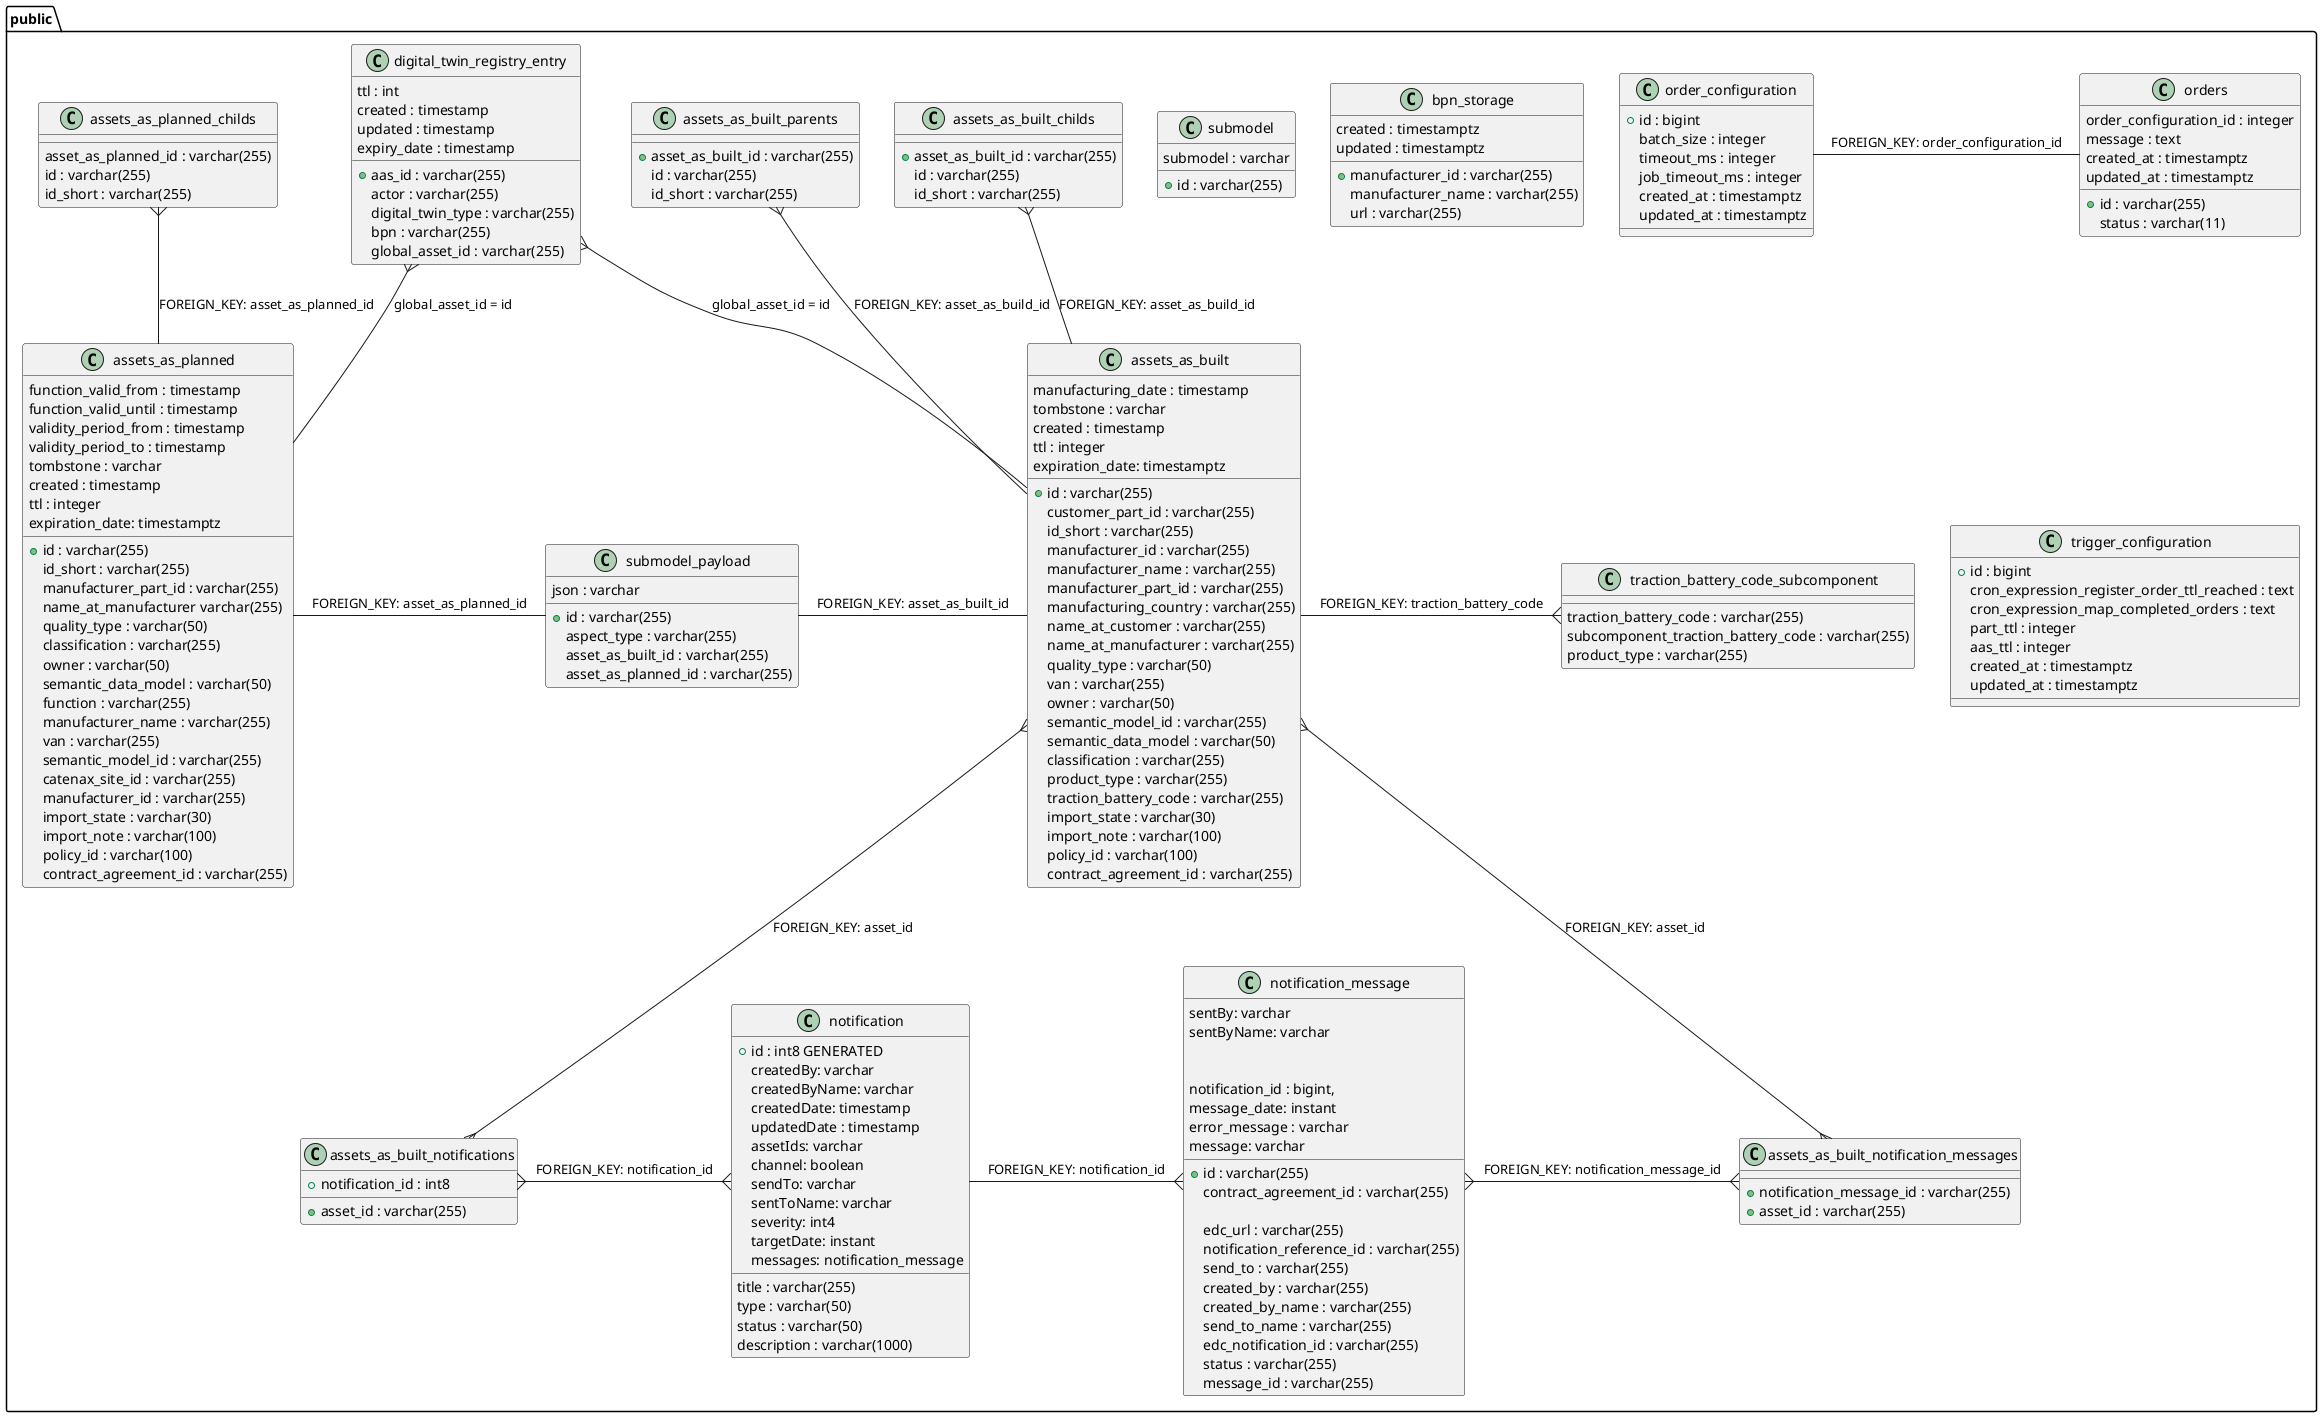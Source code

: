 @startuml
!define ENTITY class
!define TABLE class
!define PRIMARY_KEY_FIELD field
!define FIELD field
!define FOREIGN_KEY_FIELD field
!define GENERATED_FIELD field

ENTITY public.digital_twin_registry_entry {
    + aas_id : varchar(255)
    ttl : int
    created : timestamp
    updated : timestamp
    expiry_date : timestamp
    actor : varchar(255)
    digital_twin_type : varchar(255)
    bpn : varchar(255)
    global_asset_id : varchar(255)
}

public.digital_twin_registry_entry }-- public.assets_as_built : global_asset_id = id
public.digital_twin_registry_entry }-- public.assets_as_planned : global_asset_id = id

ENTITY public.assets_as_built {
    + id : varchar(255)
    customer_part_id : varchar(255)
    id_short : varchar(255)
    manufacturer_id : varchar(255)
    manufacturer_name : varchar(255)
    manufacturer_part_id : varchar(255)
    manufacturing_country : varchar(255)
    name_at_customer : varchar(255)
    name_at_manufacturer : varchar(255)
    quality_type : varchar(50)
    van : varchar(255)
    owner : varchar(50)
    semantic_model_id : varchar(255)
    semantic_data_model : varchar(50)
    classification : varchar(255)
    product_type : varchar(255)
    traction_battery_code : varchar(255)
    manufacturing_date : timestamp
    import_state : varchar(30)
    import_note : varchar(100)
    policy_id : varchar(100)
    tombstone : varchar
    contract_agreement_id : varchar(255)
    created : timestamp
    ttl : integer
    expiration_date: timestamptz
}




TABLE public.assets_as_built_childs {
  + asset_as_built_id : varchar(255)
  id : varchar(255)
  id_short : varchar(255)
}

TABLE public.assets_as_built_parents {
  + asset_as_built_id : varchar(255)
  id : varchar(255)
  id_short : varchar(255)
}


TABLE public.assets_as_built_notifications {
  + notification_id : int8
  + asset_id : varchar(255)
}



TABLE public.assets_as_built_notification_messages {
  + notification_message_id : varchar(255)
  + asset_id : varchar(255)
}


ENTITY public.traction_battery_code_subcomponent {
  traction_battery_code : varchar(255)
  subcomponent_traction_battery_code : varchar(255)
  product_type : varchar(255)
}


ENTITY public.notification {
  + id : int8 GENERATED
  title : varchar(255)
  type : varchar(50)
  status : varchar(50)
  description : varchar(1000)
  createdBy: varchar
  createdByName: varchar
  createdDate: timestamp
  updatedDate : timestamp
  assetIds: varchar
  channel: boolean
  sendTo: varchar
  sentToName: varchar
  severity: int4
  targetDate: instant
  messages: notification_message
}


ENTITY public.notification_message {
   + id : varchar(255)
    sentBy: varchar
    sentByName: varchar

    contract_agreement_id : varchar(255)

    edc_url : varchar(255)
    notification_reference_id : varchar(255)
    send_to : varchar(255)
    created_by : varchar(255)
    notification_id : bigint,
    created_by_name : varchar(255)
    send_to_name : varchar(255)
    edc_notification_id : varchar(255)
    status : varchar(255)
    message_date: instant
    error_message : varchar
    message: varchar
    message_id : varchar(255)
}



TABLE public.assets_as_planned_childs {
  asset_as_planned_id : varchar(255)
  id : varchar(255)
  id_short : varchar(255)
}


  ENTITY public.submodel {
    + id : varchar(255)
    submodel : varchar
  }

ENTITY public.submodel_payload
{
    + id : varchar(255)
    json : varchar
    aspect_type : varchar(255)
    asset_as_built_id : varchar(255)
    asset_as_planned_id : varchar(255)

}

ENTITY public.assets_as_planned {
  + id : varchar(255)
    id_short : varchar(255)
    manufacturer_part_id : varchar(255)
    name_at_manufacturer varchar(255)
    quality_type : varchar(50)
    classification : varchar(255)
    owner : varchar(50)
    semantic_data_model : varchar(50)
    function : varchar(255)
    manufacturer_name : varchar(255)
    van : varchar(255)
    semantic_model_id : varchar(255)
    catenax_site_id : varchar(255)
    function_valid_from : timestamp
    function_valid_until : timestamp
    validity_period_from : timestamp
    validity_period_to : timestamp
    manufacturer_id : varchar(255)
    import_state : varchar(30)
    import_note : varchar(100)
    policy_id : varchar(100)
    tombstone : varchar
    contract_agreement_id : varchar(255)
    created : timestamp
    ttl : integer
    expiration_date: timestamptz
  }

   ENTITY public.bpn_storage {
     + manufacturer_id : varchar(255)
     manufacturer_name : varchar(255)
     url : varchar(255)
     created : timestamptz
     updated : timestamptz
   }

public.assets_as_built -l public.submodel_payload: FOREIGN_KEY: asset_as_built_id
public.assets_as_built -{ public.traction_battery_code_subcomponent: FOREIGN_KEY: traction_battery_code
public.assets_as_built -u-{ public.assets_as_built_parents: FOREIGN_KEY: asset_as_build_id
public.assets_as_built -u-{ public.assets_as_built_childs: FOREIGN_KEY: asset_as_build_id
public.assets_as_built }--{ public.assets_as_built_notifications: FOREIGN_KEY: asset_id
public.assets_as_built }--{ public.assets_as_built_notification_messages: FOREIGN_KEY: asset_id


public.notification_message }-l- public.notification: FOREIGN_KEY: notification_id
public.notification_message }-{ public.assets_as_built_notification_messages: FOREIGN_KEY: notification_message_id
public.notification }-l{ public.assets_as_built_notifications: FOREIGN_KEY: notification_id


public.assets_as_planned -u-{ public.assets_as_planned_childs: FOREIGN_KEY: asset_as_planned_id
public.assets_as_planned - public.submodel_payload: FOREIGN_KEY: asset_as_planned_id

TABLE public.orders {
  + id : varchar(255)
  order_configuration_id : integer
  status : varchar(11)
  message : text
  created_at : timestamptz
  updated_at : timestamptz
}

public.orders -l public.order_configuration: FOREIGN_KEY: order_configuration_id

TABLE public.order_configuration {
  + id : bigint
  batch_size : integer
  timeout_ms : integer
  job_timeout_ms : integer
  created_at : timestamptz
  updated_at : timestamptz
}

TABLE public.trigger_configuration {
  + id : bigint
  cron_expression_register_order_ttl_reached : text
  cron_expression_map_completed_orders : text
  part_ttl : integer
  aas_ttl : integer
  created_at : timestamptz
  updated_at : timestamptz
}

  @enduml
